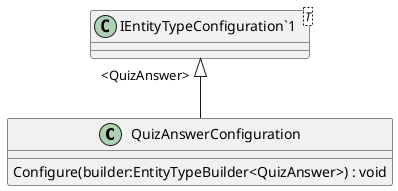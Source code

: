 @startuml
class QuizAnswerConfiguration {
    Configure(builder:EntityTypeBuilder<QuizAnswer>) : void
}
class "IEntityTypeConfiguration`1"<T> {
}
"IEntityTypeConfiguration`1" "<QuizAnswer>" <|-- QuizAnswerConfiguration
@enduml
